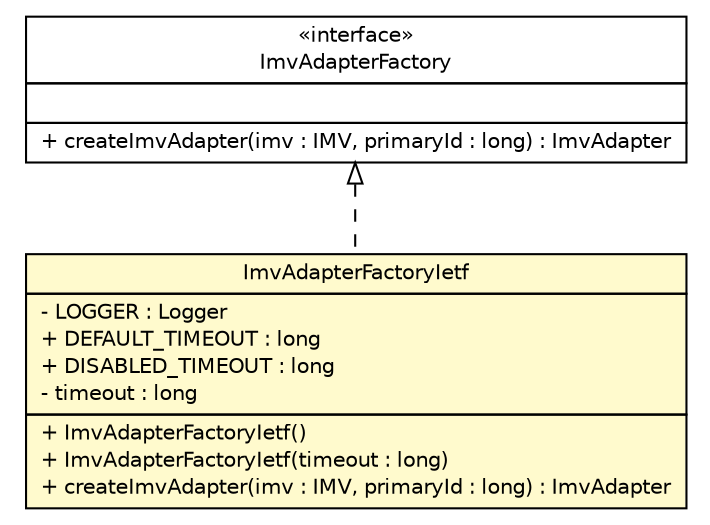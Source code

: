 #!/usr/local/bin/dot
#
# Class diagram 
# Generated by UMLGraph version R5_6 (http://www.umlgraph.org/)
#

digraph G {
	edge [fontname="Helvetica",fontsize=10,labelfontname="Helvetica",labelfontsize=10];
	node [fontname="Helvetica",fontsize=10,shape=plaintext];
	nodesep=0.25;
	ranksep=0.5;
	// de.hsbremen.tc.tnc.tnccs.adapter.im.ImvAdapterFactoryIetf
	c23914 [label=<<table title="de.hsbremen.tc.tnc.tnccs.adapter.im.ImvAdapterFactoryIetf" border="0" cellborder="1" cellspacing="0" cellpadding="2" port="p" bgcolor="lemonChiffon" href="./ImvAdapterFactoryIetf.html">
		<tr><td><table border="0" cellspacing="0" cellpadding="1">
<tr><td align="center" balign="center"> ImvAdapterFactoryIetf </td></tr>
		</table></td></tr>
		<tr><td><table border="0" cellspacing="0" cellpadding="1">
<tr><td align="left" balign="left"> - LOGGER : Logger </td></tr>
<tr><td align="left" balign="left"> + DEFAULT_TIMEOUT : long </td></tr>
<tr><td align="left" balign="left"> + DISABLED_TIMEOUT : long </td></tr>
<tr><td align="left" balign="left"> - timeout : long </td></tr>
		</table></td></tr>
		<tr><td><table border="0" cellspacing="0" cellpadding="1">
<tr><td align="left" balign="left"> + ImvAdapterFactoryIetf() </td></tr>
<tr><td align="left" balign="left"> + ImvAdapterFactoryIetf(timeout : long) </td></tr>
<tr><td align="left" balign="left"> + createImvAdapter(imv : IMV, primaryId : long) : ImvAdapter </td></tr>
		</table></td></tr>
		</table>>, URL="./ImvAdapterFactoryIetf.html", fontname="Helvetica", fontcolor="black", fontsize=10.0];
	// de.hsbremen.tc.tnc.tnccs.adapter.im.ImvAdapterFactory
	c23915 [label=<<table title="de.hsbremen.tc.tnc.tnccs.adapter.im.ImvAdapterFactory" border="0" cellborder="1" cellspacing="0" cellpadding="2" port="p" href="./ImvAdapterFactory.html">
		<tr><td><table border="0" cellspacing="0" cellpadding="1">
<tr><td align="center" balign="center"> &#171;interface&#187; </td></tr>
<tr><td align="center" balign="center"> ImvAdapterFactory </td></tr>
		</table></td></tr>
		<tr><td><table border="0" cellspacing="0" cellpadding="1">
<tr><td align="left" balign="left">  </td></tr>
		</table></td></tr>
		<tr><td><table border="0" cellspacing="0" cellpadding="1">
<tr><td align="left" balign="left"> + createImvAdapter(imv : IMV, primaryId : long) : ImvAdapter </td></tr>
		</table></td></tr>
		</table>>, URL="./ImvAdapterFactory.html", fontname="Helvetica", fontcolor="black", fontsize=10.0];
	//de.hsbremen.tc.tnc.tnccs.adapter.im.ImvAdapterFactoryIetf implements de.hsbremen.tc.tnc.tnccs.adapter.im.ImvAdapterFactory
	c23915:p -> c23914:p [dir=back,arrowtail=empty,style=dashed];
}

